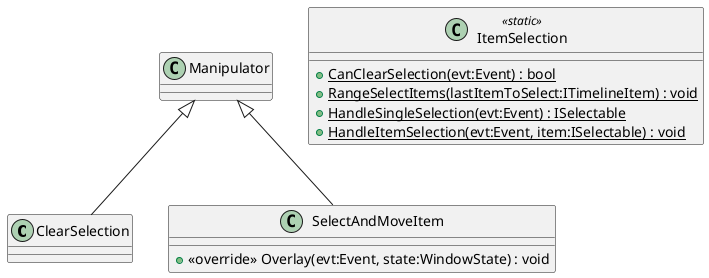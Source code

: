 @startuml
class ClearSelection {
}
class ItemSelection <<static>> {
    + {static} CanClearSelection(evt:Event) : bool
    + {static} RangeSelectItems(lastItemToSelect:ITimelineItem) : void
    + {static} HandleSingleSelection(evt:Event) : ISelectable
    + {static} HandleItemSelection(evt:Event, item:ISelectable) : void
}
class SelectAndMoveItem {
    + <<override>> Overlay(evt:Event, state:WindowState) : void
}
Manipulator <|-- ClearSelection
Manipulator <|-- SelectAndMoveItem
@enduml
